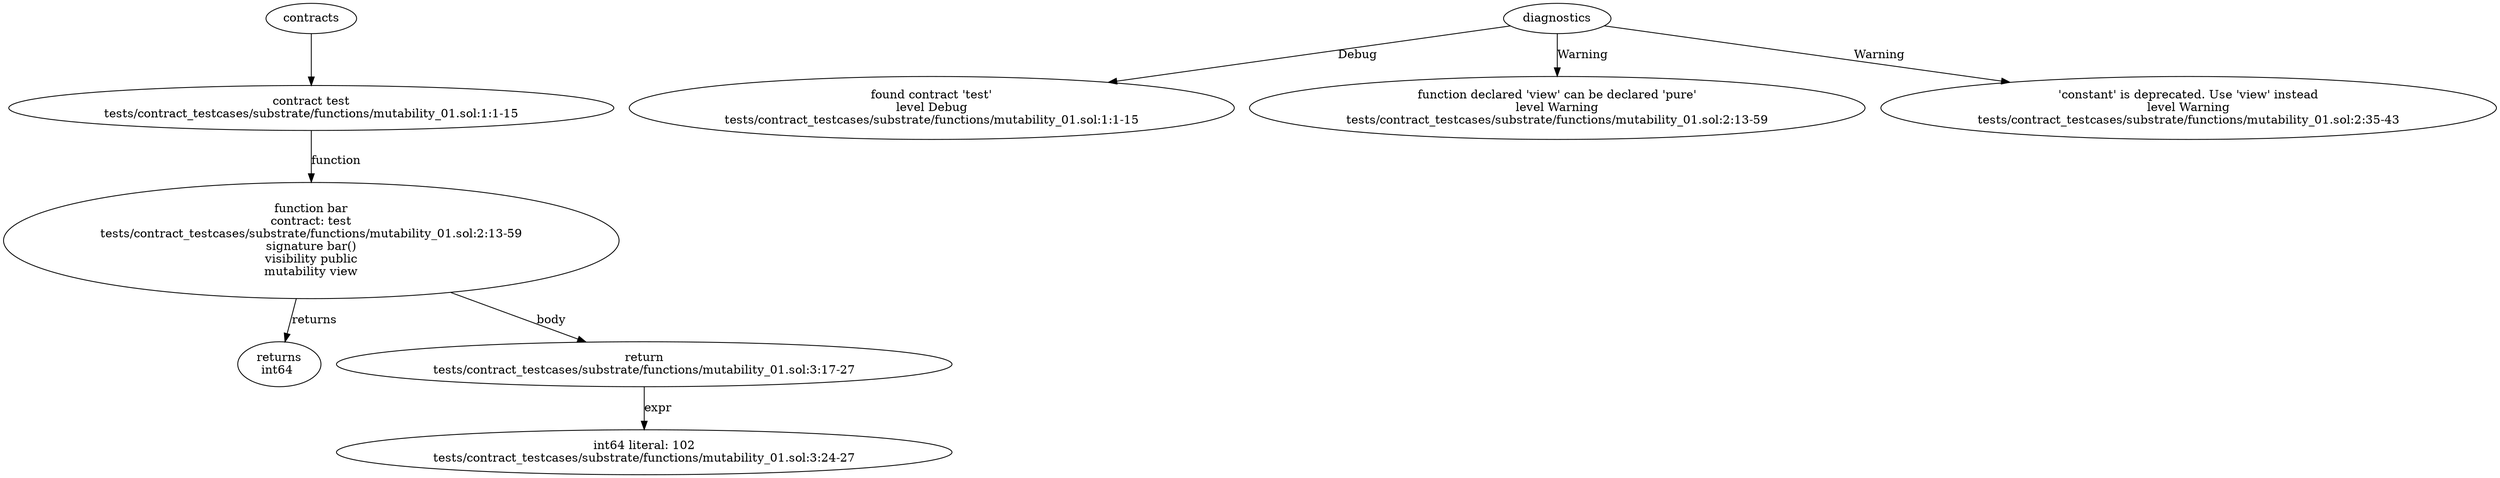 strict digraph "tests/contract_testcases/substrate/functions/mutability_01.sol" {
	contract [label="contract test\ntests/contract_testcases/substrate/functions/mutability_01.sol:1:1-15"]
	bar [label="function bar\ncontract: test\ntests/contract_testcases/substrate/functions/mutability_01.sol:2:13-59\nsignature bar()\nvisibility public\nmutability view"]
	returns [label="returns\nint64 "]
	return [label="return\ntests/contract_testcases/substrate/functions/mutability_01.sol:3:17-27"]
	number_literal [label="int64 literal: 102\ntests/contract_testcases/substrate/functions/mutability_01.sol:3:24-27"]
	diagnostic [label="found contract 'test'\nlevel Debug\ntests/contract_testcases/substrate/functions/mutability_01.sol:1:1-15"]
	diagnostic_8 [label="function declared 'view' can be declared 'pure'\nlevel Warning\ntests/contract_testcases/substrate/functions/mutability_01.sol:2:13-59"]
	diagnostic_9 [label="'constant' is deprecated. Use 'view' instead\nlevel Warning\ntests/contract_testcases/substrate/functions/mutability_01.sol:2:35-43"]
	contracts -> contract
	contract -> bar [label="function"]
	bar -> returns [label="returns"]
	bar -> return [label="body"]
	return -> number_literal [label="expr"]
	diagnostics -> diagnostic [label="Debug"]
	diagnostics -> diagnostic_8 [label="Warning"]
	diagnostics -> diagnostic_9 [label="Warning"]
}
